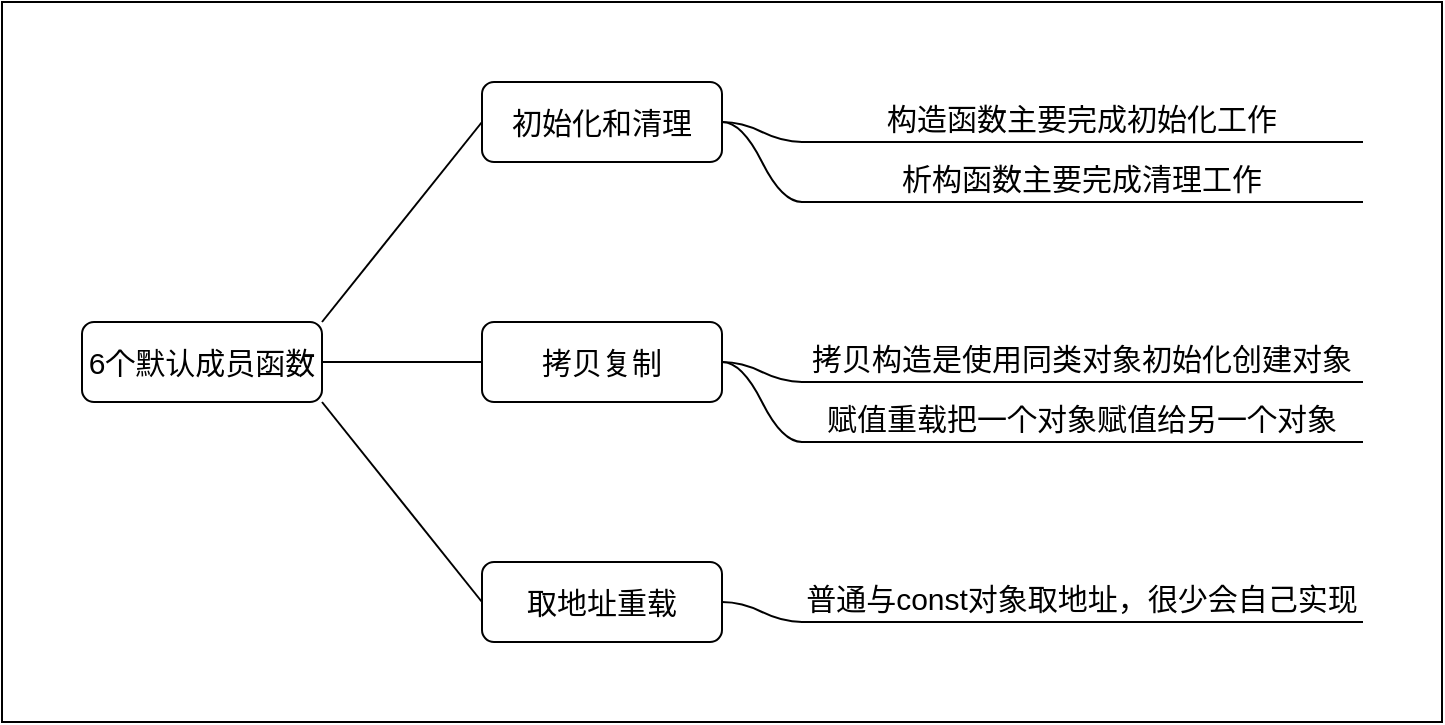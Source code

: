 <mxfile>
    <diagram id="g6v1qR0DqGMhRNnSp69L" name="第 1 页">
        <mxGraphModel dx="1002" dy="819" grid="1" gridSize="10" guides="1" tooltips="1" connect="1" arrows="1" fold="1" page="1" pageScale="1" pageWidth="1169" pageHeight="827" math="0" shadow="0">
            <root>
                <mxCell id="0"/>
                <mxCell id="1" parent="0"/>
                <mxCell id="22" value="" style="rounded=0;whiteSpace=wrap;html=1;" parent="1" vertex="1">
                    <mxGeometry x="40" y="80" width="720" height="360" as="geometry"/>
                </mxCell>
                <mxCell id="2" value="&lt;font style=&quot;font-size: 15px;&quot;&gt;6个默认成员函数&lt;/font&gt;" style="rounded=1;whiteSpace=wrap;html=1;" parent="1" vertex="1">
                    <mxGeometry x="80" y="240" width="120" height="40" as="geometry"/>
                </mxCell>
                <mxCell id="4" value="&lt;font style=&quot;font-size: 15px;&quot;&gt;初始化和清理&lt;/font&gt;" style="rounded=1;whiteSpace=wrap;html=1;" parent="1" vertex="1">
                    <mxGeometry x="280" y="120" width="120" height="40" as="geometry"/>
                </mxCell>
                <mxCell id="5" value="&lt;font style=&quot;font-size: 15px;&quot;&gt;拷贝复制&lt;/font&gt;" style="rounded=1;whiteSpace=wrap;html=1;" parent="1" vertex="1">
                    <mxGeometry x="280" y="240" width="120" height="40" as="geometry"/>
                </mxCell>
                <mxCell id="6" value="&lt;font style=&quot;font-size: 15px;&quot;&gt;取地址重载&lt;/font&gt;" style="rounded=1;whiteSpace=wrap;html=1;" parent="1" vertex="1">
                    <mxGeometry x="280" y="360" width="120" height="40" as="geometry"/>
                </mxCell>
                <mxCell id="8" value="&lt;font style=&quot;font-size: 15px;&quot;&gt;构造函数主要完成初始化工作&lt;/font&gt;" style="whiteSpace=wrap;html=1;shape=partialRectangle;top=0;left=0;bottom=1;right=0;points=[[0,1],[1,1]];fillColor=none;align=center;verticalAlign=bottom;routingCenterY=0.5;snapToPoint=1;recursiveResize=0;autosize=1;treeFolding=1;treeMoving=1;newEdgeStyle={&quot;edgeStyle&quot;:&quot;entityRelationEdgeStyle&quot;,&quot;startArrow&quot;:&quot;none&quot;,&quot;endArrow&quot;:&quot;none&quot;,&quot;segment&quot;:10,&quot;curved&quot;:1,&quot;sourcePerimeterSpacing&quot;:0,&quot;targetPerimeterSpacing&quot;:0};" parent="1" vertex="1">
                    <mxGeometry x="440" y="120" width="280" height="30" as="geometry"/>
                </mxCell>
                <mxCell id="9" value="" style="edgeStyle=entityRelationEdgeStyle;startArrow=none;endArrow=none;segment=10;curved=1;sourcePerimeterSpacing=0;targetPerimeterSpacing=0;entryX=0;entryY=1;entryDx=0;entryDy=0;exitX=1;exitY=0.5;exitDx=0;exitDy=0;" parent="1" source="4" target="8" edge="1">
                    <mxGeometry relative="1" as="geometry">
                        <mxPoint x="410" y="140" as="sourcePoint"/>
                    </mxGeometry>
                </mxCell>
                <mxCell id="10" value="&lt;font style=&quot;font-size: 15px;&quot;&gt;析构函数主要完成清理工作&lt;/font&gt;" style="whiteSpace=wrap;html=1;shape=partialRectangle;top=0;left=0;bottom=1;right=0;points=[[0,1],[1,1]];fillColor=none;align=center;verticalAlign=bottom;routingCenterY=0.5;snapToPoint=1;recursiveResize=0;autosize=1;treeFolding=1;treeMoving=1;newEdgeStyle={&quot;edgeStyle&quot;:&quot;entityRelationEdgeStyle&quot;,&quot;startArrow&quot;:&quot;none&quot;,&quot;endArrow&quot;:&quot;none&quot;,&quot;segment&quot;:10,&quot;curved&quot;:1,&quot;sourcePerimeterSpacing&quot;:0,&quot;targetPerimeterSpacing&quot;:0};" parent="1" vertex="1">
                    <mxGeometry x="440" y="150" width="280" height="30" as="geometry"/>
                </mxCell>
                <mxCell id="11" value="" style="edgeStyle=entityRelationEdgeStyle;startArrow=none;endArrow=none;segment=10;curved=1;sourcePerimeterSpacing=0;targetPerimeterSpacing=0;exitX=1;exitY=0.5;exitDx=0;exitDy=0;" parent="1" source="4" target="10" edge="1">
                    <mxGeometry relative="1" as="geometry">
                        <mxPoint x="400" y="130" as="sourcePoint"/>
                    </mxGeometry>
                </mxCell>
                <mxCell id="12" value="&lt;font style=&quot;font-size: 15px;&quot;&gt;拷贝构造是使用同类对象初始化创建对象&lt;/font&gt;" style="whiteSpace=wrap;html=1;shape=partialRectangle;top=0;left=0;bottom=1;right=0;points=[[0,1],[1,1]];fillColor=none;align=center;verticalAlign=bottom;routingCenterY=0.5;snapToPoint=1;recursiveResize=0;autosize=1;treeFolding=1;treeMoving=1;newEdgeStyle={&quot;edgeStyle&quot;:&quot;entityRelationEdgeStyle&quot;,&quot;startArrow&quot;:&quot;none&quot;,&quot;endArrow&quot;:&quot;none&quot;,&quot;segment&quot;:10,&quot;curved&quot;:1,&quot;sourcePerimeterSpacing&quot;:0,&quot;targetPerimeterSpacing&quot;:0};" parent="1" vertex="1">
                    <mxGeometry x="440" y="240" width="280" height="30" as="geometry"/>
                </mxCell>
                <mxCell id="13" value="" style="edgeStyle=entityRelationEdgeStyle;startArrow=none;endArrow=none;segment=10;curved=1;sourcePerimeterSpacing=0;targetPerimeterSpacing=0;entryX=0;entryY=1;entryDx=0;entryDy=0;" parent="1" target="12" edge="1">
                    <mxGeometry relative="1" as="geometry">
                        <mxPoint x="400" y="260" as="sourcePoint"/>
                    </mxGeometry>
                </mxCell>
                <mxCell id="14" value="&lt;font style=&quot;font-size: 15px;&quot;&gt;赋值重载把一个对象赋值给另一个对象&lt;/font&gt;" style="whiteSpace=wrap;html=1;shape=partialRectangle;top=0;left=0;bottom=1;right=0;points=[[0,1],[1,1]];fillColor=none;align=center;verticalAlign=bottom;routingCenterY=0.5;snapToPoint=1;recursiveResize=0;autosize=1;treeFolding=1;treeMoving=1;newEdgeStyle={&quot;edgeStyle&quot;:&quot;entityRelationEdgeStyle&quot;,&quot;startArrow&quot;:&quot;none&quot;,&quot;endArrow&quot;:&quot;none&quot;,&quot;segment&quot;:10,&quot;curved&quot;:1,&quot;sourcePerimeterSpacing&quot;:0,&quot;targetPerimeterSpacing&quot;:0};" parent="1" vertex="1">
                    <mxGeometry x="440" y="270" width="280" height="30" as="geometry"/>
                </mxCell>
                <mxCell id="15" value="" style="edgeStyle=entityRelationEdgeStyle;startArrow=none;endArrow=none;segment=10;curved=1;sourcePerimeterSpacing=0;targetPerimeterSpacing=0;exitX=1;exitY=0.5;exitDx=0;exitDy=0;entryX=0;entryY=1;entryDx=0;entryDy=0;" parent="1" source="5" target="14" edge="1">
                    <mxGeometry relative="1" as="geometry">
                        <mxPoint x="400" y="279.83" as="sourcePoint"/>
                        <mxPoint x="540" y="360" as="targetPoint"/>
                    </mxGeometry>
                </mxCell>
                <mxCell id="16" value="&lt;font style=&quot;font-size: 15px;&quot;&gt;普通与const对象取地址，很少会自己实现&lt;/font&gt;" style="whiteSpace=wrap;html=1;shape=partialRectangle;top=0;left=0;bottom=1;right=0;points=[[0,1],[1,1]];fillColor=none;align=center;verticalAlign=bottom;routingCenterY=0.5;snapToPoint=1;recursiveResize=0;autosize=1;treeFolding=1;treeMoving=1;newEdgeStyle={&quot;edgeStyle&quot;:&quot;entityRelationEdgeStyle&quot;,&quot;startArrow&quot;:&quot;none&quot;,&quot;endArrow&quot;:&quot;none&quot;,&quot;segment&quot;:10,&quot;curved&quot;:1,&quot;sourcePerimeterSpacing&quot;:0,&quot;targetPerimeterSpacing&quot;:0};" parent="1" vertex="1">
                    <mxGeometry x="440" y="360" width="280" height="30" as="geometry"/>
                </mxCell>
                <mxCell id="17" value="" style="edgeStyle=entityRelationEdgeStyle;startArrow=none;endArrow=none;segment=10;curved=1;sourcePerimeterSpacing=0;targetPerimeterSpacing=0;exitX=1;exitY=0.5;exitDx=0;exitDy=0;entryX=0;entryY=1;entryDx=0;entryDy=0;" parent="1" source="6" target="16" edge="1">
                    <mxGeometry relative="1" as="geometry">
                        <mxPoint x="440" y="480" as="sourcePoint"/>
                        <mxPoint x="470" y="470" as="targetPoint"/>
                    </mxGeometry>
                </mxCell>
                <mxCell id="19" value="" style="endArrow=none;html=1;entryX=0;entryY=0.5;entryDx=0;entryDy=0;exitX=1;exitY=0.5;exitDx=0;exitDy=0;" parent="1" source="2" target="5" edge="1">
                    <mxGeometry width="50" height="50" relative="1" as="geometry">
                        <mxPoint x="100" y="400" as="sourcePoint"/>
                        <mxPoint x="150" y="350" as="targetPoint"/>
                    </mxGeometry>
                </mxCell>
                <mxCell id="20" value="" style="endArrow=none;html=1;entryX=0;entryY=0.5;entryDx=0;entryDy=0;exitX=1;exitY=0;exitDx=0;exitDy=0;" parent="1" source="2" target="4" edge="1">
                    <mxGeometry width="50" height="50" relative="1" as="geometry">
                        <mxPoint y="430" as="sourcePoint"/>
                        <mxPoint x="50" y="380" as="targetPoint"/>
                    </mxGeometry>
                </mxCell>
                <mxCell id="21" value="" style="endArrow=none;html=1;entryX=0;entryY=0.5;entryDx=0;entryDy=0;exitX=1;exitY=1;exitDx=0;exitDy=0;" parent="1" source="2" target="6" edge="1">
                    <mxGeometry width="50" height="50" relative="1" as="geometry">
                        <mxPoint x="120" y="430" as="sourcePoint"/>
                        <mxPoint x="170" y="380" as="targetPoint"/>
                    </mxGeometry>
                </mxCell>
            </root>
        </mxGraphModel>
    </diagram>
</mxfile>